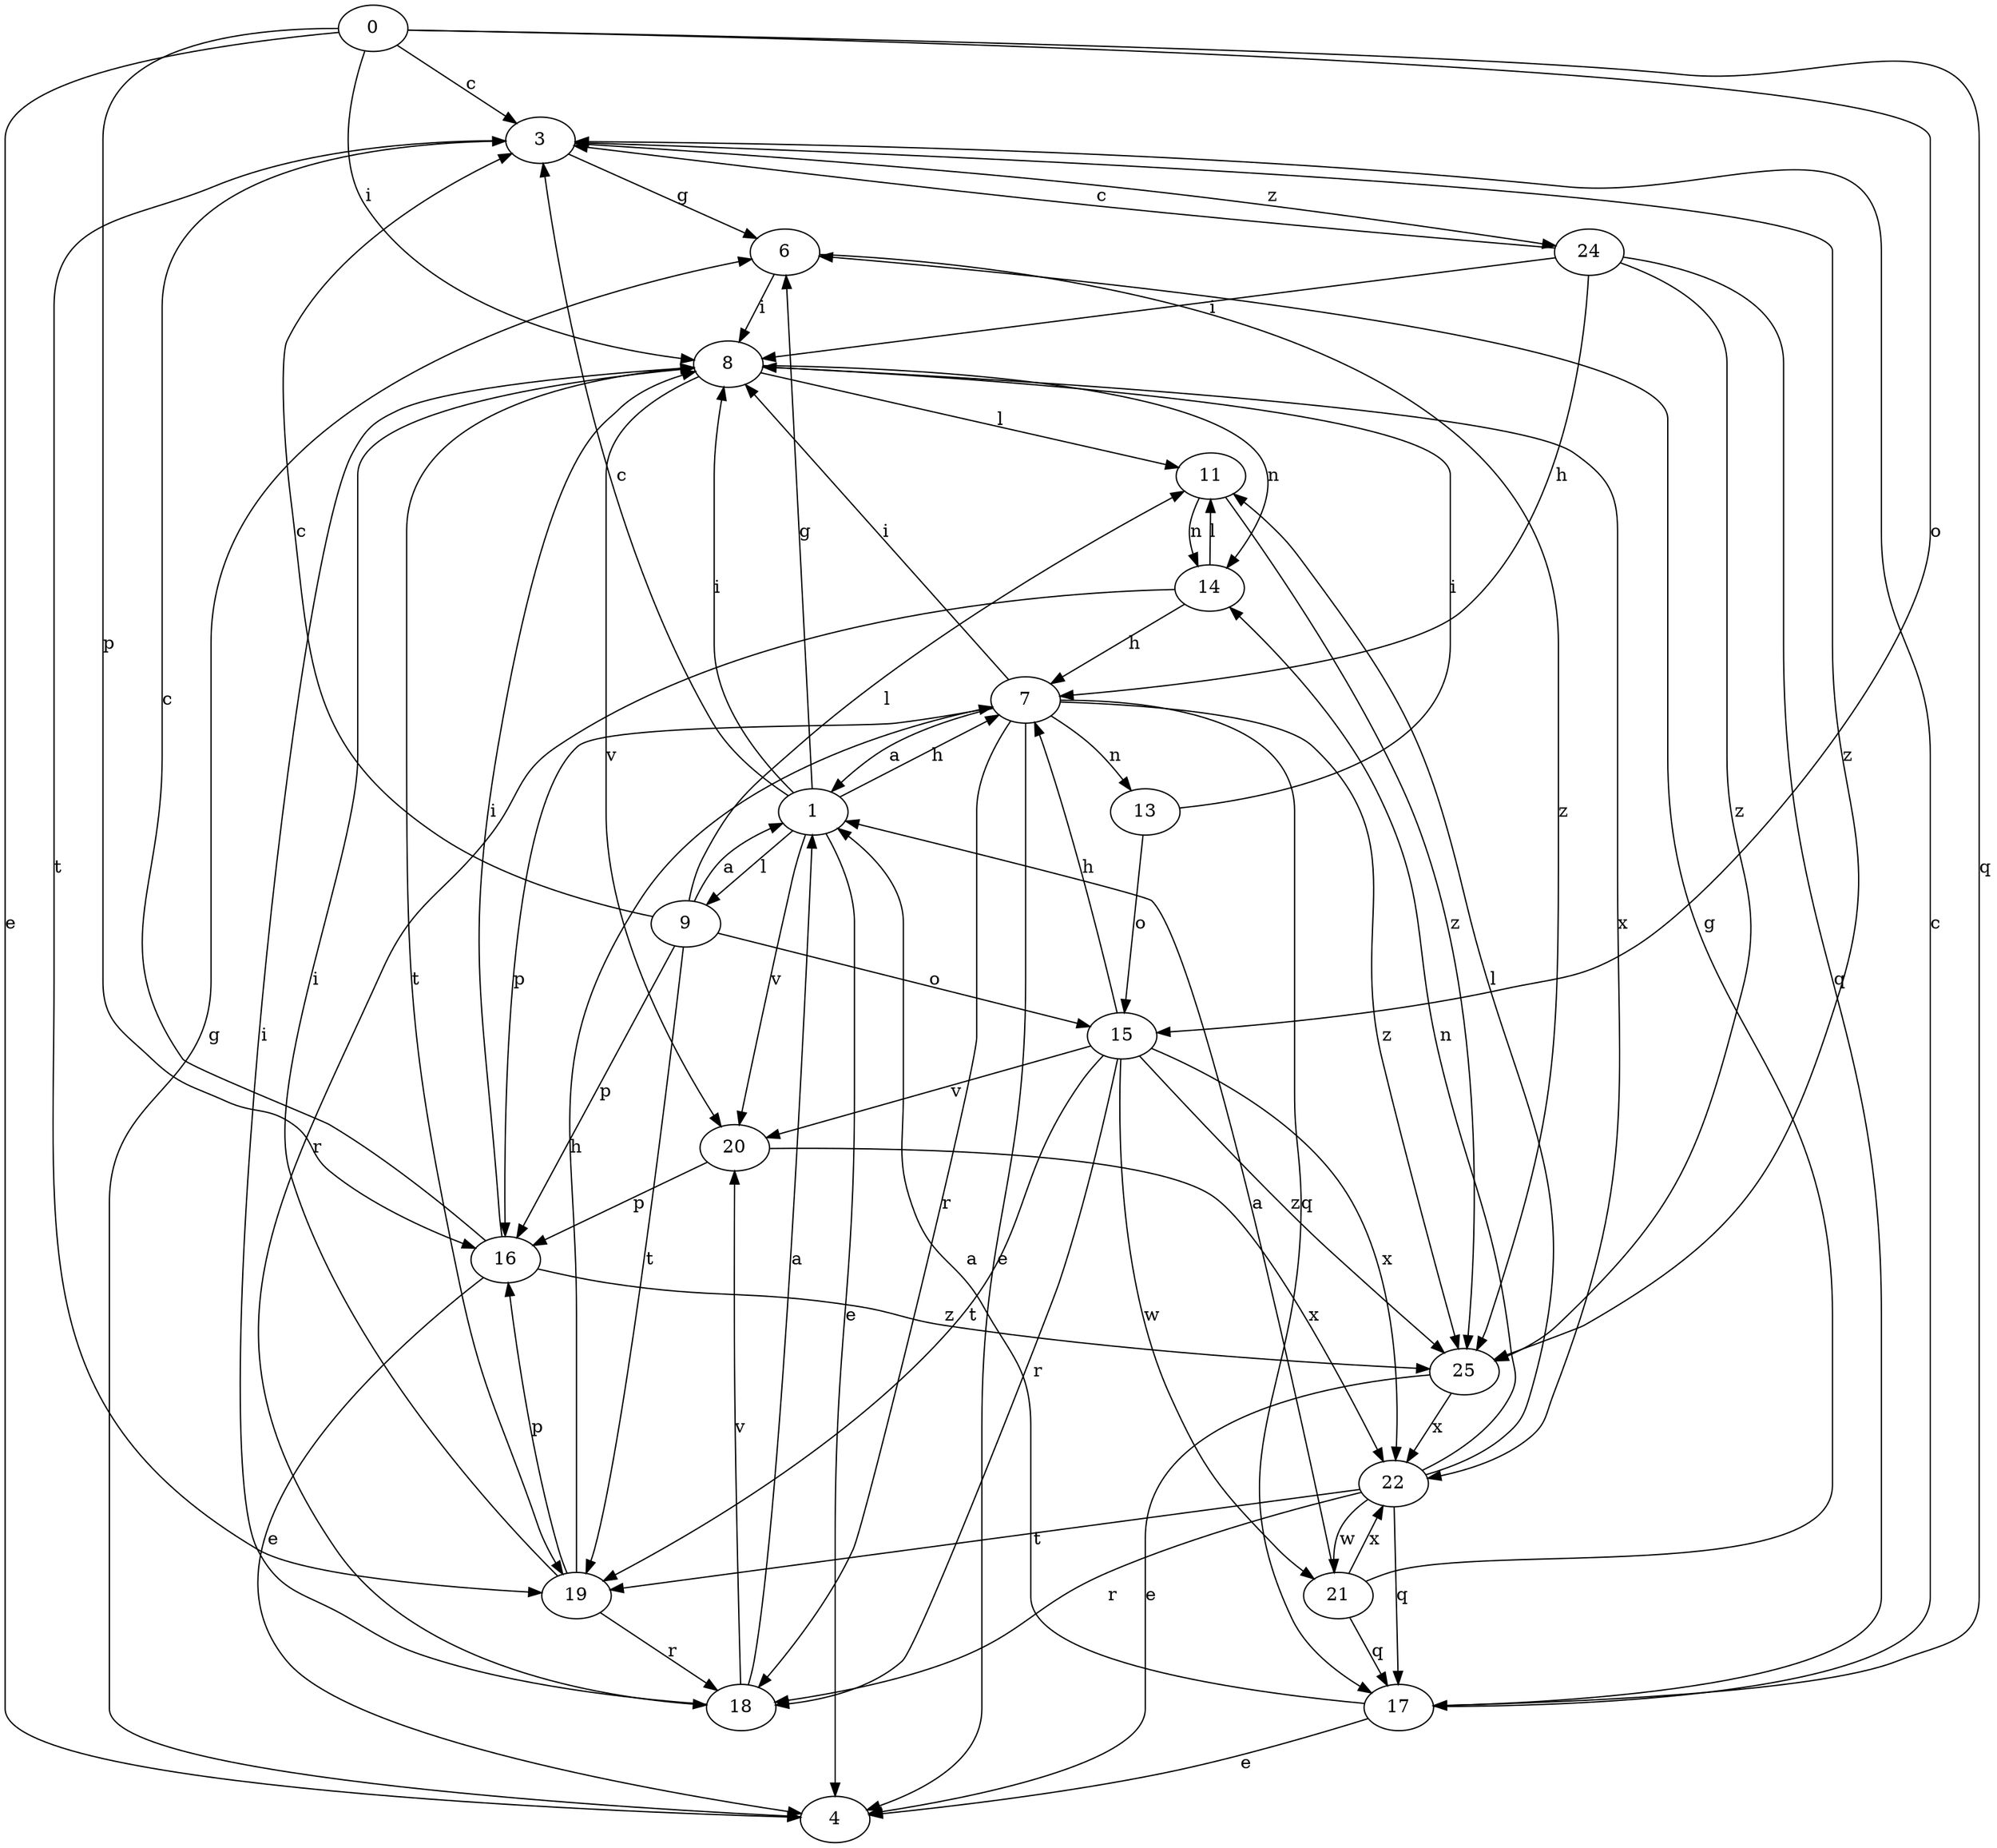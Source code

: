 strict digraph  {
0;
1;
3;
4;
6;
7;
8;
9;
11;
13;
14;
15;
16;
17;
18;
19;
20;
21;
22;
24;
25;
0 -> 3  [label=c];
0 -> 4  [label=e];
0 -> 8  [label=i];
0 -> 15  [label=o];
0 -> 16  [label=p];
0 -> 17  [label=q];
1 -> 3  [label=c];
1 -> 4  [label=e];
1 -> 6  [label=g];
1 -> 7  [label=h];
1 -> 8  [label=i];
1 -> 9  [label=l];
1 -> 20  [label=v];
3 -> 6  [label=g];
3 -> 19  [label=t];
3 -> 24  [label=z];
3 -> 25  [label=z];
4 -> 6  [label=g];
6 -> 8  [label=i];
6 -> 25  [label=z];
7 -> 1  [label=a];
7 -> 4  [label=e];
7 -> 8  [label=i];
7 -> 13  [label=n];
7 -> 16  [label=p];
7 -> 17  [label=q];
7 -> 18  [label=r];
7 -> 25  [label=z];
8 -> 11  [label=l];
8 -> 14  [label=n];
8 -> 19  [label=t];
8 -> 20  [label=v];
8 -> 22  [label=x];
9 -> 1  [label=a];
9 -> 3  [label=c];
9 -> 11  [label=l];
9 -> 15  [label=o];
9 -> 16  [label=p];
9 -> 19  [label=t];
11 -> 14  [label=n];
11 -> 25  [label=z];
13 -> 8  [label=i];
13 -> 15  [label=o];
14 -> 7  [label=h];
14 -> 11  [label=l];
14 -> 18  [label=r];
15 -> 7  [label=h];
15 -> 18  [label=r];
15 -> 19  [label=t];
15 -> 20  [label=v];
15 -> 21  [label=w];
15 -> 22  [label=x];
15 -> 25  [label=z];
16 -> 3  [label=c];
16 -> 4  [label=e];
16 -> 8  [label=i];
16 -> 25  [label=z];
17 -> 1  [label=a];
17 -> 3  [label=c];
17 -> 4  [label=e];
18 -> 1  [label=a];
18 -> 8  [label=i];
18 -> 20  [label=v];
19 -> 7  [label=h];
19 -> 8  [label=i];
19 -> 16  [label=p];
19 -> 18  [label=r];
20 -> 16  [label=p];
20 -> 22  [label=x];
21 -> 1  [label=a];
21 -> 6  [label=g];
21 -> 17  [label=q];
21 -> 22  [label=x];
22 -> 11  [label=l];
22 -> 14  [label=n];
22 -> 17  [label=q];
22 -> 18  [label=r];
22 -> 19  [label=t];
22 -> 21  [label=w];
24 -> 3  [label=c];
24 -> 7  [label=h];
24 -> 8  [label=i];
24 -> 17  [label=q];
24 -> 25  [label=z];
25 -> 4  [label=e];
25 -> 22  [label=x];
}
